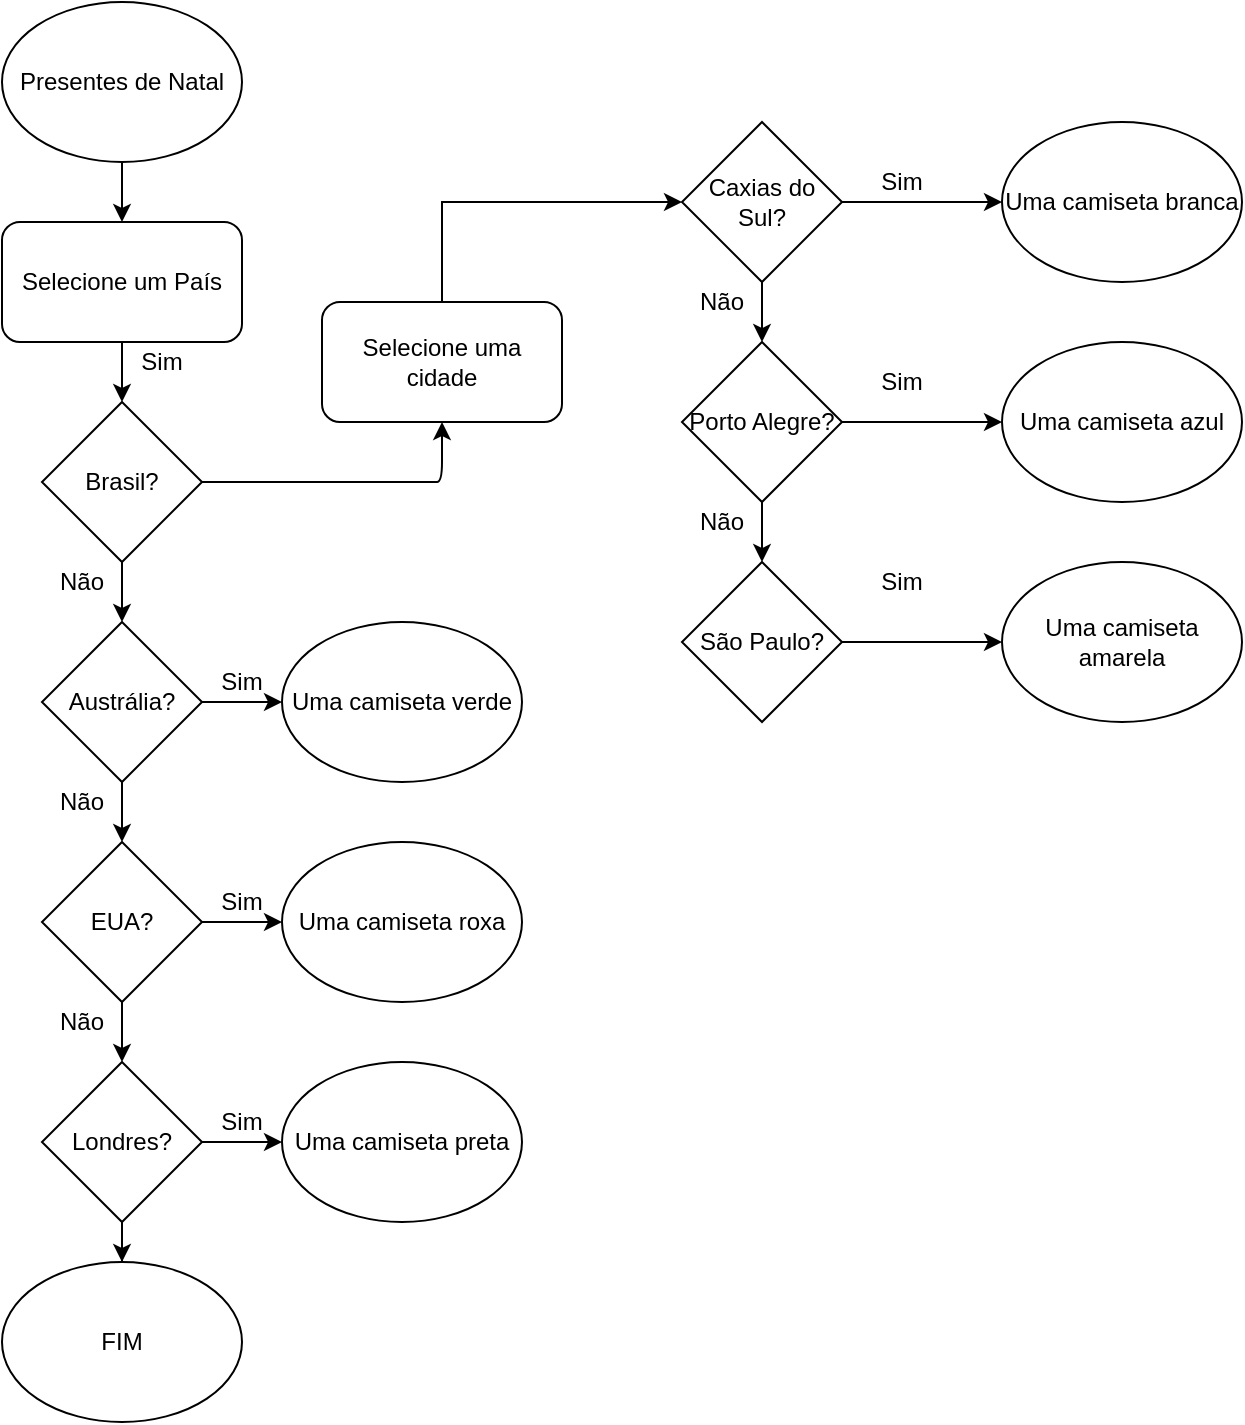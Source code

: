<mxfile version="12.3.3" type="device" pages="1"><diagram id="pdwPJ9APmiBIjxYa3xL4" name="Page-1"><mxGraphModel dx="868" dy="414" grid="1" gridSize="10" guides="1" tooltips="1" connect="1" arrows="1" fold="1" page="1" pageScale="1" pageWidth="827" pageHeight="1169" math="0" shadow="0"><root><mxCell id="0"/><mxCell id="1" parent="0"/><mxCell id="8pfQBLTs7bbzBLiB961--1" value="Presentes de Natal" style="ellipse;whiteSpace=wrap;html=1;" vertex="1" parent="1"><mxGeometry x="70" y="20" width="120" height="80" as="geometry"/></mxCell><mxCell id="8pfQBLTs7bbzBLiB961--2" value="" style="endArrow=classic;html=1;exitX=0.5;exitY=1;exitDx=0;exitDy=0;entryX=0.5;entryY=0;entryDx=0;entryDy=0;" edge="1" parent="1" source="8pfQBLTs7bbzBLiB961--1" target="8pfQBLTs7bbzBLiB961--4"><mxGeometry width="50" height="50" relative="1" as="geometry"><mxPoint x="70" y="170" as="sourcePoint"/><mxPoint x="130" y="150" as="targetPoint"/></mxGeometry></mxCell><mxCell id="8pfQBLTs7bbzBLiB961--14" value="" style="edgeStyle=orthogonalEdgeStyle;rounded=0;orthogonalLoop=1;jettySize=auto;html=1;" edge="1" parent="1" source="8pfQBLTs7bbzBLiB961--3" target="8pfQBLTs7bbzBLiB961--13"><mxGeometry relative="1" as="geometry"/></mxCell><mxCell id="8pfQBLTs7bbzBLiB961--3" value="Brasil?" style="rhombus;whiteSpace=wrap;html=1;" vertex="1" parent="1"><mxGeometry x="90" y="220" width="80" height="80" as="geometry"/></mxCell><mxCell id="8pfQBLTs7bbzBLiB961--16" value="" style="edgeStyle=orthogonalEdgeStyle;rounded=0;orthogonalLoop=1;jettySize=auto;html=1;" edge="1" parent="1" source="8pfQBLTs7bbzBLiB961--13" target="8pfQBLTs7bbzBLiB961--15"><mxGeometry relative="1" as="geometry"/></mxCell><mxCell id="8pfQBLTs7bbzBLiB961--31" value="" style="edgeStyle=orthogonalEdgeStyle;rounded=0;orthogonalLoop=1;jettySize=auto;html=1;" edge="1" parent="1" source="8pfQBLTs7bbzBLiB961--13" target="8pfQBLTs7bbzBLiB961--30"><mxGeometry relative="1" as="geometry"/></mxCell><mxCell id="8pfQBLTs7bbzBLiB961--13" value="Austrália?" style="rhombus;whiteSpace=wrap;html=1;" vertex="1" parent="1"><mxGeometry x="90" y="330" width="80" height="80" as="geometry"/></mxCell><mxCell id="8pfQBLTs7bbzBLiB961--18" value="" style="edgeStyle=orthogonalEdgeStyle;rounded=0;orthogonalLoop=1;jettySize=auto;html=1;" edge="1" parent="1" source="8pfQBLTs7bbzBLiB961--15" target="8pfQBLTs7bbzBLiB961--17"><mxGeometry relative="1" as="geometry"/></mxCell><mxCell id="8pfQBLTs7bbzBLiB961--32" value="" style="edgeStyle=orthogonalEdgeStyle;rounded=0;orthogonalLoop=1;jettySize=auto;html=1;" edge="1" parent="1" source="8pfQBLTs7bbzBLiB961--15" target="8pfQBLTs7bbzBLiB961--29"><mxGeometry relative="1" as="geometry"/></mxCell><mxCell id="8pfQBLTs7bbzBLiB961--15" value="EUA?" style="rhombus;whiteSpace=wrap;html=1;" vertex="1" parent="1"><mxGeometry x="90" y="440" width="80" height="80" as="geometry"/></mxCell><mxCell id="8pfQBLTs7bbzBLiB961--33" value="" style="edgeStyle=orthogonalEdgeStyle;rounded=0;orthogonalLoop=1;jettySize=auto;html=1;" edge="1" parent="1" source="8pfQBLTs7bbzBLiB961--17" target="8pfQBLTs7bbzBLiB961--28"><mxGeometry relative="1" as="geometry"/></mxCell><mxCell id="8pfQBLTs7bbzBLiB961--56" value="" style="edgeStyle=orthogonalEdgeStyle;rounded=0;orthogonalLoop=1;jettySize=auto;html=1;" edge="1" parent="1" source="8pfQBLTs7bbzBLiB961--17" target="8pfQBLTs7bbzBLiB961--55"><mxGeometry relative="1" as="geometry"/></mxCell><mxCell id="8pfQBLTs7bbzBLiB961--17" value="Londres?" style="rhombus;whiteSpace=wrap;html=1;" vertex="1" parent="1"><mxGeometry x="90" y="550" width="80" height="80" as="geometry"/></mxCell><mxCell id="8pfQBLTs7bbzBLiB961--20" value="" style="edgeStyle=orthogonalEdgeStyle;rounded=0;orthogonalLoop=1;jettySize=auto;html=1;" edge="1" parent="1" source="8pfQBLTs7bbzBLiB961--6" target="8pfQBLTs7bbzBLiB961--19"><mxGeometry relative="1" as="geometry"/></mxCell><mxCell id="8pfQBLTs7bbzBLiB961--6" value="Caxias do Sul?" style="rhombus;whiteSpace=wrap;html=1;" vertex="1" parent="1"><mxGeometry x="410" y="80" width="80" height="80" as="geometry"/></mxCell><mxCell id="8pfQBLTs7bbzBLiB961--22" value="" style="edgeStyle=orthogonalEdgeStyle;rounded=0;orthogonalLoop=1;jettySize=auto;html=1;" edge="1" parent="1" source="8pfQBLTs7bbzBLiB961--19" target="8pfQBLTs7bbzBLiB961--25"><mxGeometry relative="1" as="geometry"><mxPoint x="510" y="280" as="targetPoint"/></mxGeometry></mxCell><mxCell id="8pfQBLTs7bbzBLiB961--24" value="" style="edgeStyle=orthogonalEdgeStyle;rounded=0;orthogonalLoop=1;jettySize=auto;html=1;" edge="1" parent="1" source="8pfQBLTs7bbzBLiB961--19" target="8pfQBLTs7bbzBLiB961--23"><mxGeometry relative="1" as="geometry"/></mxCell><mxCell id="8pfQBLTs7bbzBLiB961--19" value="Porto Alegre?" style="rhombus;whiteSpace=wrap;html=1;" vertex="1" parent="1"><mxGeometry x="410" y="190" width="80" height="80" as="geometry"/></mxCell><mxCell id="8pfQBLTs7bbzBLiB961--27" value="" style="edgeStyle=orthogonalEdgeStyle;rounded=0;orthogonalLoop=1;jettySize=auto;html=1;" edge="1" parent="1" source="8pfQBLTs7bbzBLiB961--23" target="8pfQBLTs7bbzBLiB961--26"><mxGeometry relative="1" as="geometry"/></mxCell><mxCell id="8pfQBLTs7bbzBLiB961--23" value="São Paulo?" style="rhombus;whiteSpace=wrap;html=1;" vertex="1" parent="1"><mxGeometry x="410" y="300" width="80" height="80" as="geometry"/></mxCell><mxCell id="8pfQBLTs7bbzBLiB961--4" value="Selecione um País" style="rounded=1;whiteSpace=wrap;html=1;" vertex="1" parent="1"><mxGeometry x="70" y="130" width="120" height="60" as="geometry"/></mxCell><mxCell id="8pfQBLTs7bbzBLiB961--5" value="" style="endArrow=classic;html=1;entryX=0.5;entryY=0;entryDx=0;entryDy=0;exitX=0.5;exitY=1;exitDx=0;exitDy=0;" edge="1" parent="1" source="8pfQBLTs7bbzBLiB961--4" target="8pfQBLTs7bbzBLiB961--3"><mxGeometry width="50" height="50" relative="1" as="geometry"><mxPoint x="200" y="180" as="sourcePoint"/><mxPoint x="126" y="270" as="targetPoint"/></mxGeometry></mxCell><mxCell id="8pfQBLTs7bbzBLiB961--8" value="Uma camiseta branca" style="ellipse;whiteSpace=wrap;html=1;" vertex="1" parent="1"><mxGeometry x="570" y="80" width="120" height="80" as="geometry"/></mxCell><mxCell id="8pfQBLTs7bbzBLiB961--12" style="edgeStyle=orthogonalEdgeStyle;rounded=0;orthogonalLoop=1;jettySize=auto;html=1;entryX=0;entryY=0.5;entryDx=0;entryDy=0;exitX=0.5;exitY=0;exitDx=0;exitDy=0;" edge="1" parent="1" source="8pfQBLTs7bbzBLiB961--10" target="8pfQBLTs7bbzBLiB961--6"><mxGeometry relative="1" as="geometry"/></mxCell><mxCell id="8pfQBLTs7bbzBLiB961--10" value="Selecione uma cidade" style="rounded=1;whiteSpace=wrap;html=1;" vertex="1" parent="1"><mxGeometry x="230" y="170" width="120" height="60" as="geometry"/></mxCell><mxCell id="8pfQBLTs7bbzBLiB961--11" value="" style="endArrow=classic;html=1;entryX=0.5;entryY=1;entryDx=0;entryDy=0;exitX=1;exitY=0.5;exitDx=0;exitDy=0;" edge="1" parent="1" source="8pfQBLTs7bbzBLiB961--3" target="8pfQBLTs7bbzBLiB961--10"><mxGeometry width="50" height="50" relative="1" as="geometry"><mxPoint x="70" y="420" as="sourcePoint"/><mxPoint x="120" y="370" as="targetPoint"/><Array as="points"><mxPoint x="210" y="260"/><mxPoint x="280" y="260"/><mxPoint x="290" y="260"/></Array></mxGeometry></mxCell><mxCell id="8pfQBLTs7bbzBLiB961--25" value="Uma camiseta azul" style="ellipse;whiteSpace=wrap;html=1;" vertex="1" parent="1"><mxGeometry x="570" y="190" width="120" height="80" as="geometry"/></mxCell><mxCell id="8pfQBLTs7bbzBLiB961--26" value="Uma camiseta amarela" style="ellipse;whiteSpace=wrap;html=1;" vertex="1" parent="1"><mxGeometry x="570" y="300" width="120" height="80" as="geometry"/></mxCell><mxCell id="8pfQBLTs7bbzBLiB961--28" value="Uma camiseta preta" style="ellipse;whiteSpace=wrap;html=1;" vertex="1" parent="1"><mxGeometry x="210" y="550" width="120" height="80" as="geometry"/></mxCell><mxCell id="8pfQBLTs7bbzBLiB961--29" value="Uma camiseta roxa" style="ellipse;whiteSpace=wrap;html=1;" vertex="1" parent="1"><mxGeometry x="210" y="440" width="120" height="80" as="geometry"/></mxCell><mxCell id="8pfQBLTs7bbzBLiB961--30" value="Uma camiseta verde" style="ellipse;whiteSpace=wrap;html=1;" vertex="1" parent="1"><mxGeometry x="210" y="330" width="120" height="80" as="geometry"/></mxCell><mxCell id="8pfQBLTs7bbzBLiB961--34" value="Sim" style="text;html=1;strokeColor=none;fillColor=none;align=center;verticalAlign=middle;whiteSpace=wrap;rounded=0;" vertex="1" parent="1"><mxGeometry x="170" y="570" width="40" height="20" as="geometry"/></mxCell><mxCell id="8pfQBLTs7bbzBLiB961--35" value="Sim" style="text;html=1;strokeColor=none;fillColor=none;align=center;verticalAlign=middle;whiteSpace=wrap;rounded=0;" vertex="1" parent="1"><mxGeometry x="170" y="460" width="40" height="20" as="geometry"/></mxCell><mxCell id="8pfQBLTs7bbzBLiB961--36" value="Sim" style="text;html=1;strokeColor=none;fillColor=none;align=center;verticalAlign=middle;whiteSpace=wrap;rounded=0;" vertex="1" parent="1"><mxGeometry x="170" y="350" width="40" height="20" as="geometry"/></mxCell><mxCell id="8pfQBLTs7bbzBLiB961--37" value="Sim" style="text;html=1;strokeColor=none;fillColor=none;align=center;verticalAlign=middle;whiteSpace=wrap;rounded=0;" vertex="1" parent="1"><mxGeometry x="130" y="190" width="40" height="20" as="geometry"/></mxCell><mxCell id="8pfQBLTs7bbzBLiB961--38" value="Sim" style="text;html=1;strokeColor=none;fillColor=none;align=center;verticalAlign=middle;whiteSpace=wrap;rounded=0;" vertex="1" parent="1"><mxGeometry x="500" y="300" width="40" height="20" as="geometry"/></mxCell><mxCell id="8pfQBLTs7bbzBLiB961--39" value="Sim" style="text;html=1;strokeColor=none;fillColor=none;align=center;verticalAlign=middle;whiteSpace=wrap;rounded=0;" vertex="1" parent="1"><mxGeometry x="500" y="200" width="40" height="20" as="geometry"/></mxCell><mxCell id="8pfQBLTs7bbzBLiB961--40" value="Sim" style="text;html=1;strokeColor=none;fillColor=none;align=center;verticalAlign=middle;whiteSpace=wrap;rounded=0;" vertex="1" parent="1"><mxGeometry x="500" y="100" width="40" height="20" as="geometry"/></mxCell><mxCell id="8pfQBLTs7bbzBLiB961--41" value="" style="endArrow=classic;html=1;exitX=1;exitY=0.5;exitDx=0;exitDy=0;entryX=0;entryY=0.5;entryDx=0;entryDy=0;" edge="1" parent="1" source="8pfQBLTs7bbzBLiB961--6" target="8pfQBLTs7bbzBLiB961--8"><mxGeometry width="50" height="50" relative="1" as="geometry"><mxPoint x="490" y="120" as="sourcePoint"/><mxPoint x="570" y="120" as="targetPoint"/><Array as="points"/></mxGeometry></mxCell><mxCell id="8pfQBLTs7bbzBLiB961--44" value="Não" style="text;html=1;strokeColor=none;fillColor=none;align=center;verticalAlign=middle;whiteSpace=wrap;rounded=0;" vertex="1" parent="1"><mxGeometry x="90" y="410" width="40" height="20" as="geometry"/></mxCell><mxCell id="8pfQBLTs7bbzBLiB961--46" value="Não" style="text;html=1;strokeColor=none;fillColor=none;align=center;verticalAlign=middle;whiteSpace=wrap;rounded=0;" vertex="1" parent="1"><mxGeometry x="90" y="520" width="40" height="20" as="geometry"/></mxCell><mxCell id="8pfQBLTs7bbzBLiB961--47" value="Não" style="text;html=1;strokeColor=none;fillColor=none;align=center;verticalAlign=middle;whiteSpace=wrap;rounded=0;" vertex="1" parent="1"><mxGeometry x="90" y="300" width="40" height="20" as="geometry"/></mxCell><mxCell id="8pfQBLTs7bbzBLiB961--50" value="Não" style="text;html=1;strokeColor=none;fillColor=none;align=center;verticalAlign=middle;whiteSpace=wrap;rounded=0;" vertex="1" parent="1"><mxGeometry x="410" y="160" width="40" height="20" as="geometry"/></mxCell><mxCell id="8pfQBLTs7bbzBLiB961--51" value="Não" style="text;html=1;strokeColor=none;fillColor=none;align=center;verticalAlign=middle;whiteSpace=wrap;rounded=0;" vertex="1" parent="1"><mxGeometry x="410" y="270" width="40" height="20" as="geometry"/></mxCell><mxCell id="8pfQBLTs7bbzBLiB961--55" value="FIM" style="ellipse;whiteSpace=wrap;html=1;" vertex="1" parent="1"><mxGeometry x="70" y="650" width="120" height="80" as="geometry"/></mxCell></root></mxGraphModel></diagram></mxfile>